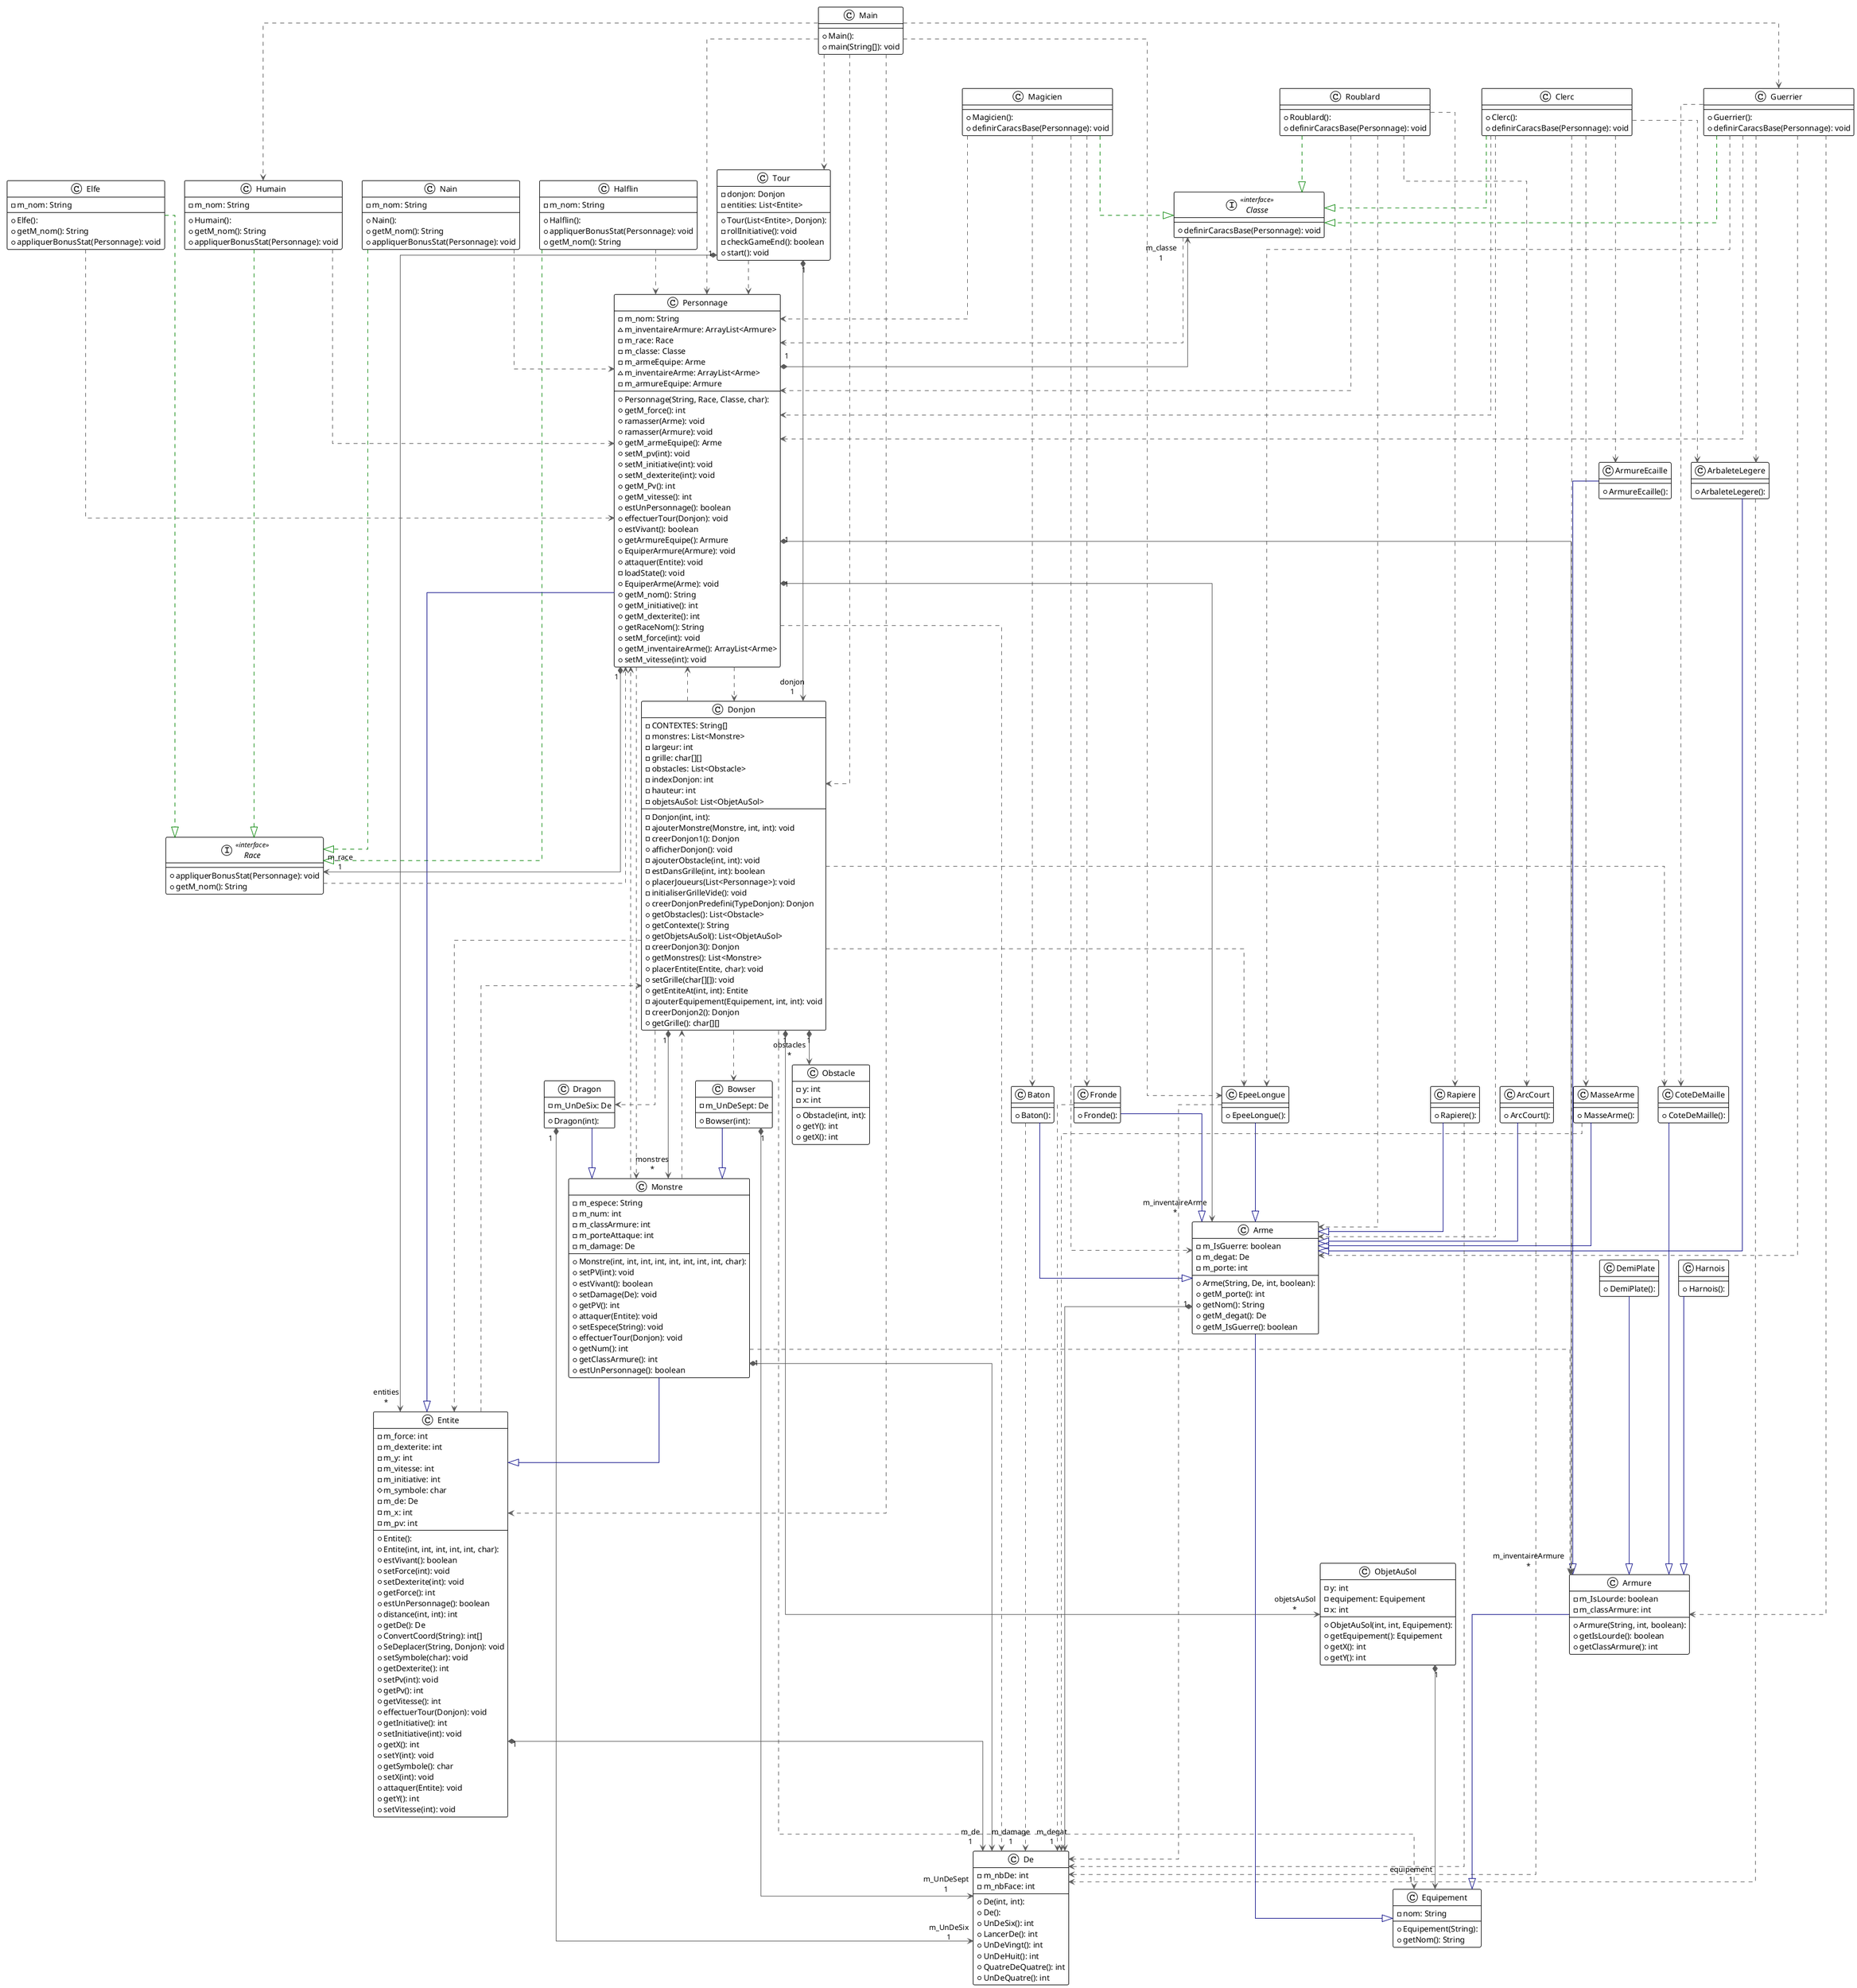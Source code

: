 @startuml

!theme plain
top to bottom direction
skinparam linetype ortho

class ArbaleteLegere {
  + ArbaleteLegere(): 
}
class ArcCourt {
  + ArcCourt(): 
}
class Arme {
  + Arme(String, De, int, boolean): 
  - m_IsGuerre: boolean
  - m_degat: De
  - m_porte: int
  + getM_porte(): int
  + getNom(): String
  + getM_degat(): De
  + getM_IsGuerre(): boolean
}
class Armure {
  + Armure(String, int, boolean): 
  - m_IsLourde: boolean
  - m_classArmure: int
  + getIsLourde(): boolean
  + getClassArmure(): int
}
class ArmureEcaille {
  + ArmureEcaille(): 
}
class Baton {
  + Baton(): 
}
class Bowser {
  + Bowser(int): 
  - m_UnDeSept: De
}
interface Classe << interface >> {
  + definirCaracsBase(Personnage): void
}
class Clerc {
  + Clerc(): 
  + definirCaracsBase(Personnage): void
}
class CoteDeMaille {
  + CoteDeMaille(): 
}
class De {
  + De(int, int): 
  + De(): 
  - m_nbDe: int
  - m_nbFace: int
  + UnDeSix(): int
  + LancerDe(): int
  + UnDeVingt(): int
  + UnDeHuit(): int
  + QuatreDeQuatre(): int
  + UnDeQuatre(): int
}
class DemiPlate {
  + DemiPlate(): 
}
class Donjon {
  - Donjon(int, int): 
  - CONTEXTES: String[]
  - monstres: List<Monstre>
  - largeur: int
  - grille: char[][]
  - obstacles: List<Obstacle>
  - indexDonjon: int
  - hauteur: int
  - objetsAuSol: List<ObjetAuSol>
  - ajouterMonstre(Monstre, int, int): void
  - creerDonjon1(): Donjon
  + afficherDonjon(): void
  - ajouterObstacle(int, int): void
  - estDansGrille(int, int): boolean
  + placerJoueurs(List<Personnage>): void
  - initialiserGrilleVide(): void
  + creerDonjonPredefini(TypeDonjon): Donjon
  + getObstacles(): List<Obstacle>
  + getContexte(): String
  + getObjetsAuSol(): List<ObjetAuSol>
  - creerDonjon3(): Donjon
  + getMonstres(): List<Monstre>
  + placerEntite(Entite, char): void
  + setGrille(char[][]): void
  + getEntiteAt(int, int): Entite
  - ajouterEquipement(Equipement, int, int): void
  - creerDonjon2(): Donjon
  + getGrille(): char[][]
}
class Dragon {
  + Dragon(int): 
  - m_UnDeSix: De
}
class Elfe {
  + Elfe(): 
  - m_nom: String
  + getM_nom(): String
  + appliquerBonusStat(Personnage): void
}
class Entite {
  + Entite(): 
  + Entite(int, int, int, int, int, char): 
  - m_force: int
  - m_dexterite: int
  - m_y: int
  - m_vitesse: int
  - m_initiative: int
  # m_symbole: char
  - m_de: De
  - m_x: int
  - m_pv: int
  + estVivant(): boolean
  + setForce(int): void
  + setDexterite(int): void
  + getForce(): int
  + estUnPersonnage(): boolean
  + distance(int, int): int
  + getDe(): De
  + ConvertCoord(String): int[]
  + SeDeplacer(String, Donjon): void
  + setSymbole(char): void
  + getDexterite(): int
  + setPv(int): void
  + getPv(): int
  + getVitesse(): int
  + effectuerTour(Donjon): void
  + getInitiative(): int
  + setInitiative(int): void
  + getX(): int
  + setY(int): void
  + getSymbole(): char
  + setX(int): void
  + attaquer(Entite): void
  + getY(): int
  + setVitesse(int): void
}
class EpeeLongue {
  + EpeeLongue(): 
}
class Equipement {
  + Equipement(String): 
  - nom: String
  + getNom(): String
}
class Fronde {
  + Fronde(): 
}
class Guerrier {
  + Guerrier(): 
  + definirCaracsBase(Personnage): void
}
class Halflin {
  + Halflin(): 
  - m_nom: String
  + appliquerBonusStat(Personnage): void
  + getM_nom(): String
}
class Harnois {
  + Harnois(): 
}
class Humain {
  + Humain(): 
  - m_nom: String
  + getM_nom(): String
  + appliquerBonusStat(Personnage): void
}
class Magicien {
  + Magicien(): 
  + definirCaracsBase(Personnage): void
}
class Main {
  + Main(): 
  + main(String[]): void
}
class MasseArme {
  + MasseArme(): 
}
class Monstre {
  + Monstre(int, int, int, int, int, int, int, int, char): 
  - m_espece: String
  - m_num: int
  - m_classArmure: int
  - m_porteAttaque: int
  - m_damage: De
  + setPV(int): void
  + estVivant(): boolean
  + setDamage(De): void
  + getPV(): int
  + attaquer(Entite): void
  + setEspece(String): void
  + effectuerTour(Donjon): void
  + getNum(): int
  + getClassArmure(): int
  + estUnPersonnage(): boolean
}
class Nain {
  + Nain(): 
  - m_nom: String
  + getM_nom(): String
  + appliquerBonusStat(Personnage): void
}
class ObjetAuSol {
  + ObjetAuSol(int, int, Equipement): 
  - y: int
  - equipement: Equipement
  - x: int
  + getEquipement(): Equipement
  + getX(): int
  + getY(): int
}
class Obstacle {
  + Obstacle(int, int): 
  - y: int
  - x: int
  + getY(): int
  + getX(): int
}
class Personnage {
  + Personnage(String, Race, Classe, char): 
  - m_nom: String
  ~ m_inventaireArmure: ArrayList<Armure>
  - m_race: Race
  - m_classe: Classe
  - m_armeEquipe: Arme
  ~ m_inventaireArme: ArrayList<Arme>
  - m_armureEquipe: Armure
  + getM_force(): int
  + ramasser(Arme): void
  + ramasser(Armure): void
  + getM_armeEquipe(): Arme
  + setM_pv(int): void
  + setM_initiative(int): void
  + setM_dexterite(int): void
  + getM_Pv(): int
  + getM_vitesse(): int
  + estUnPersonnage(): boolean
  + effectuerTour(Donjon): void
  + estVivant(): boolean
  + getArmureEquipe(): Armure
  + EquiperArmure(Armure): void
  + attaquer(Entite): void
  - loadState(): void
  + EquiperArme(Arme): void
  + getM_nom(): String
  + getM_initiative(): int
  + getM_dexterite(): int
  + getRaceNom(): String
  + setM_force(int): void
  + getM_inventaireArme(): ArrayList<Arme>
  + setM_vitesse(int): void
}
interface Race << interface >> {
  + appliquerBonusStat(Personnage): void
  + getM_nom(): String
}
class Rapiere {
  + Rapiere(): 
}
class Roublard {
  + Roublard(): 
  + definirCaracsBase(Personnage): void
}
class Tour {
  + Tour(List<Entite>, Donjon): 
  - donjon: Donjon
  - entities: List<Entite>
  - rollInitiative(): void
  - checkGameEnd(): boolean
  + start(): void
}

ArbaleteLegere  -[#000082,plain]-^  Arme           
ArbaleteLegere  -[#595959,dashed]->  De             
ArcCourt        -[#000082,plain]-^  Arme           
ArcCourt        -[#595959,dashed]->  De             
Arme           "1" *-[#595959,plain]-> "m_degat\n1" De             
Arme            -[#000082,plain]-^  Equipement     
Armure          -[#000082,plain]-^  Equipement     
ArmureEcaille   -[#000082,plain]-^  Armure         
Baton           -[#000082,plain]-^  Arme           
Baton           -[#595959,dashed]->  De             
Bowser         "1" *-[#595959,plain]-> "m_UnDeSept\n1" De             
Bowser          -[#000082,plain]-^  Monstre        
Classe          -[#595959,dashed]->  Personnage     
Clerc           -[#595959,dashed]->  ArbaleteLegere 
Clerc           -[#595959,dashed]->  Arme           
Clerc           -[#595959,dashed]->  Armure         
Clerc           -[#595959,dashed]->  ArmureEcaille  
Clerc           -[#008200,dashed]-^  Classe         
Clerc           -[#595959,dashed]->  MasseArme      
Clerc           -[#595959,dashed]->  Personnage     
CoteDeMaille    -[#000082,plain]-^  Armure         
DemiPlate       -[#000082,plain]-^  Armure         
Donjon          -[#595959,dashed]->  Bowser         
Donjon          -[#595959,dashed]->  CoteDeMaille   
Donjon          -[#595959,dashed]->  Dragon         
Donjon          -[#595959,dashed]->  Entite         
Donjon          -[#595959,dashed]->  EpeeLongue     
Donjon          -[#595959,dashed]->  Equipement     
Donjon         "1" *-[#595959,plain]-> "monstres\n*" Monstre        
Donjon         "1" *-[#595959,plain]-> "objetsAuSol\n*" ObjetAuSol     
Donjon         "1" *-[#595959,plain]-> "obstacles\n*" Obstacle       
Donjon          -[#595959,dashed]->  Personnage     
Dragon         "1" *-[#595959,plain]-> "m_UnDeSix\n1" De             
Dragon          -[#000082,plain]-^  Monstre        
Elfe            -[#595959,dashed]->  Personnage     
Elfe            -[#008200,dashed]-^  Race           
Entite         "1" *-[#595959,plain]-> "m_de\n1" De             
Entite          -[#595959,dashed]->  Donjon         
EpeeLongue      -[#000082,plain]-^  Arme           
EpeeLongue      -[#595959,dashed]->  De             
Fronde          -[#000082,plain]-^  Arme           
Fronde          -[#595959,dashed]->  De             
Guerrier        -[#595959,dashed]->  ArbaleteLegere 
Guerrier        -[#595959,dashed]->  Arme           
Guerrier        -[#595959,dashed]->  Armure         
Guerrier        -[#008200,dashed]-^  Classe         
Guerrier        -[#595959,dashed]->  CoteDeMaille   
Guerrier        -[#595959,dashed]->  EpeeLongue     
Guerrier        -[#595959,dashed]->  Personnage     
Halflin         -[#595959,dashed]->  Personnage     
Halflin         -[#008200,dashed]-^  Race           
Harnois         -[#000082,plain]-^  Armure         
Humain          -[#595959,dashed]->  Personnage     
Humain          -[#008200,dashed]-^  Race           
Magicien        -[#595959,dashed]->  Arme           
Magicien        -[#595959,dashed]->  Baton          
Magicien        -[#008200,dashed]-^  Classe         
Magicien        -[#595959,dashed]->  Fronde         
Magicien        -[#595959,dashed]->  Personnage     
Main            -[#595959,dashed]->  Donjon         
Main            -[#595959,dashed]->  Entite         
Main            -[#595959,dashed]->  EpeeLongue     
Main            -[#595959,dashed]->  Guerrier       
Main            -[#595959,dashed]->  Humain         
Main            -[#595959,dashed]->  Personnage     
Main            -[#595959,dashed]->  Tour           
MasseArme       -[#000082,plain]-^  Arme           
MasseArme       -[#595959,dashed]->  De             
Monstre         -[#595959,dashed]->  Armure         
Monstre        "1" *-[#595959,plain]-> "m_damage\n1" De             
Monstre         -[#595959,dashed]->  Donjon         
Monstre         -[#000082,plain]-^  Entite         
Monstre         -[#595959,dashed]->  Personnage     
Nain            -[#595959,dashed]->  Personnage     
Nain            -[#008200,dashed]-^  Race           
ObjetAuSol     "1" *-[#595959,plain]-> "equipement\n1" Equipement     
Personnage     "1" *-[#595959,plain]-> "m_inventaireArme\n*" Arme           
Personnage     "1" *-[#595959,plain]-> "m_inventaireArmure\n*" Armure         
Personnage     "1" *-[#595959,plain]-> "m_classe\n1" Classe         
Personnage      -[#595959,dashed]->  De             
Personnage      -[#595959,dashed]->  Donjon         
Personnage      -[#000082,plain]-^  Entite         
Personnage      -[#595959,dashed]->  Monstre        
Personnage     "1" *-[#595959,plain]-> "m_race\n1" Race           
Race            -[#595959,dashed]->  Personnage     
Rapiere         -[#000082,plain]-^  Arme           
Rapiere         -[#595959,dashed]->  De             
Roublard        -[#595959,dashed]->  ArcCourt       
Roublard        -[#595959,dashed]->  Arme           
Roublard        -[#008200,dashed]-^  Classe         
Roublard        -[#595959,dashed]->  Personnage     
Roublard        -[#595959,dashed]->  Rapiere        
Tour           "1" *-[#595959,plain]-> "donjon\n1" Donjon         
Tour           "1" *-[#595959,plain]-> "entities\n*" Entite         
Tour            -[#595959,dashed]->  Personnage     
@enduml
